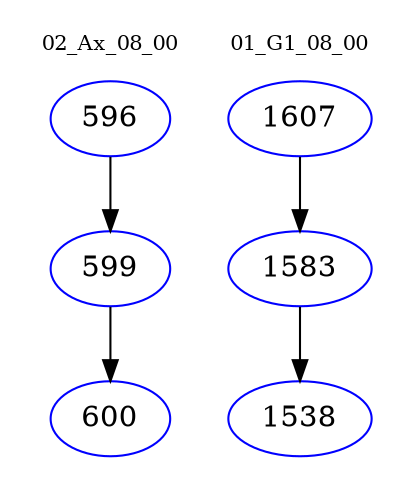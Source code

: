 digraph{
subgraph cluster_0 {
color = white
label = "02_Ax_08_00";
fontsize=10;
T0_596 [label="596", color="blue"]
T0_596 -> T0_599 [color="black"]
T0_599 [label="599", color="blue"]
T0_599 -> T0_600 [color="black"]
T0_600 [label="600", color="blue"]
}
subgraph cluster_1 {
color = white
label = "01_G1_08_00";
fontsize=10;
T1_1607 [label="1607", color="blue"]
T1_1607 -> T1_1583 [color="black"]
T1_1583 [label="1583", color="blue"]
T1_1583 -> T1_1538 [color="black"]
T1_1538 [label="1538", color="blue"]
}
}
